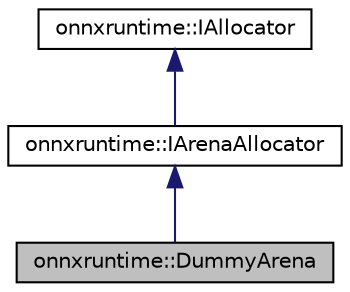 digraph "onnxruntime::DummyArena"
{
  edge [fontname="Helvetica",fontsize="10",labelfontname="Helvetica",labelfontsize="10"];
  node [fontname="Helvetica",fontsize="10",shape=record];
  Node0 [label="onnxruntime::DummyArena",height=0.2,width=0.4,color="black", fillcolor="grey75", style="filled", fontcolor="black"];
  Node1 -> Node0 [dir="back",color="midnightblue",fontsize="10",style="solid",fontname="Helvetica"];
  Node1 [label="onnxruntime::IArenaAllocator",height=0.2,width=0.4,color="black", fillcolor="white", style="filled",URL="$classonnxruntime_1_1IArenaAllocator.html"];
  Node2 -> Node1 [dir="back",color="midnightblue",fontsize="10",style="solid",fontname="Helvetica"];
  Node2 [label="onnxruntime::IAllocator",height=0.2,width=0.4,color="black", fillcolor="white", style="filled",URL="$classonnxruntime_1_1IAllocator.html"];
}
